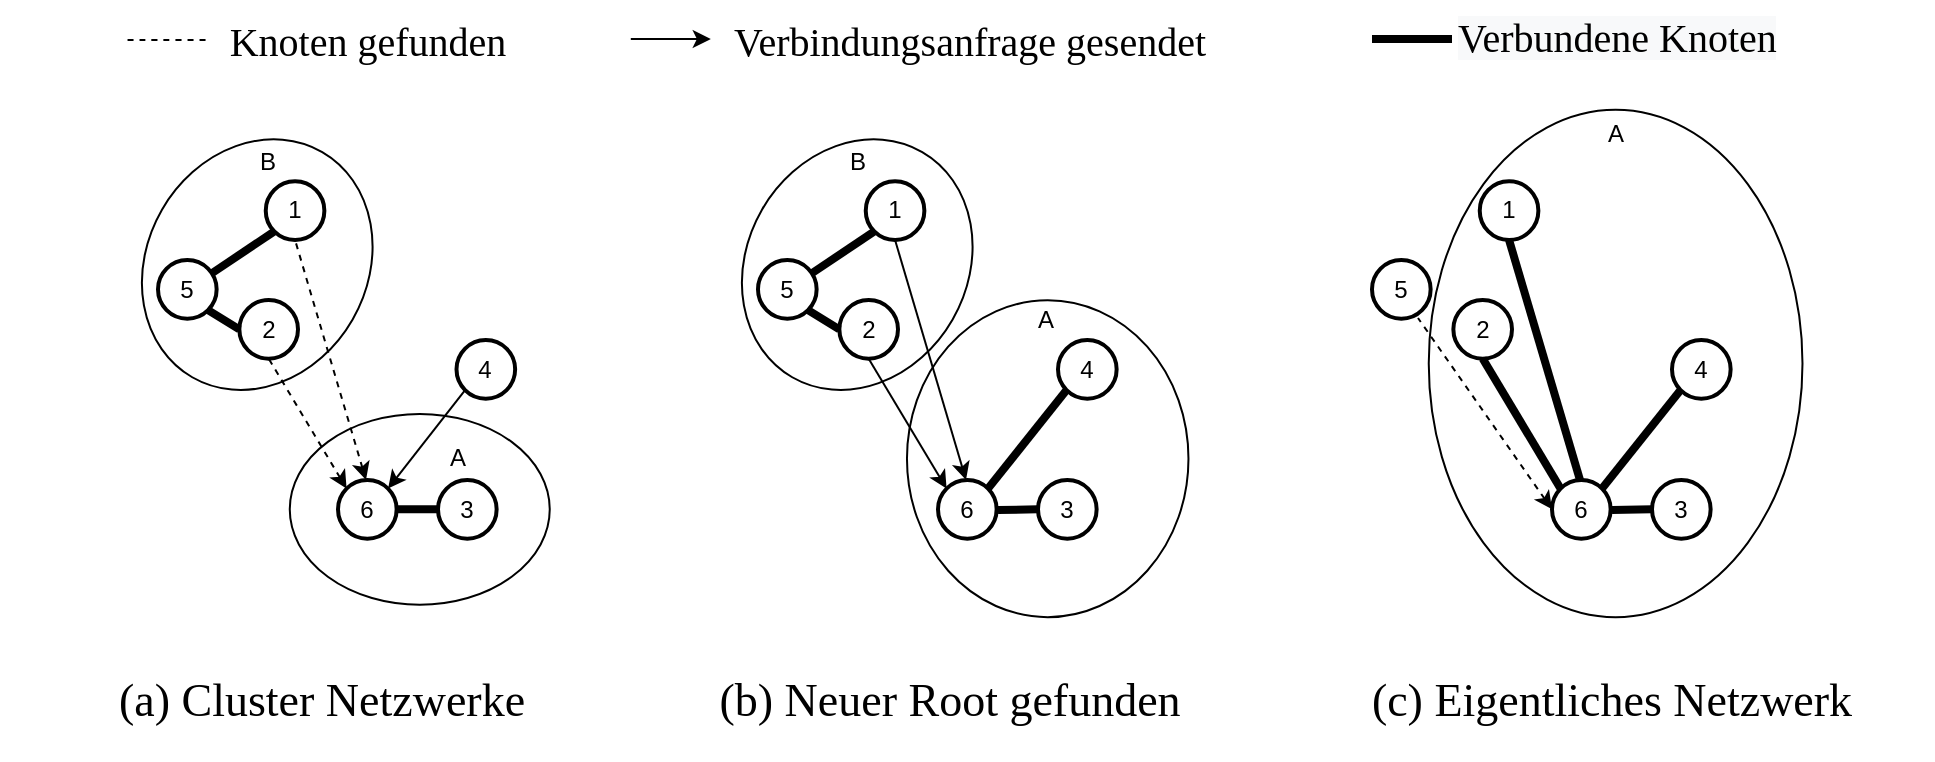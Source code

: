 <mxfile version="13.2.2" type="device"><diagram id="MNFO2ahZDQWtnSLkFPAV" name="Page-1"><mxGraphModel dx="2740" dy="806" grid="1" gridSize="10" guides="1" tooltips="1" connect="1" arrows="1" fold="1" page="1" pageScale="1" pageWidth="827" pageHeight="1169" math="0" shadow="0"><root><mxCell id="0"/><mxCell id="1" parent="0"/><mxCell id="PQ1VJKUsCtPh84PXMYQt-1" value="" style="rounded=0;whiteSpace=wrap;html=1;strokeColor=none;strokeWidth=2;fillColor=#ffffff;fontColor=#000000;" vertex="1" parent="1"><mxGeometry x="-833" y="190" width="300" height="340" as="geometry"/></mxCell><mxCell id="PQ1VJKUsCtPh84PXMYQt-50" value="" style="ellipse;whiteSpace=wrap;html=1;direction=west;rotation=-90;" vertex="1" parent="1"><mxGeometry x="-696.81" y="339.66" width="95.38" height="130" as="geometry"/></mxCell><mxCell id="PQ1VJKUsCtPh84PXMYQt-38" value="" style="ellipse;whiteSpace=wrap;html=1;direction=west;rotation=-60;" vertex="1" parent="1"><mxGeometry x="-795.38" y="227.33" width="130" height="110" as="geometry"/></mxCell><mxCell id="PQ1VJKUsCtPh84PXMYQt-5" value="1" style="ellipse;whiteSpace=wrap;html=1;strokeColor=#000000;strokeWidth=2;fontColor=#000000;" vertex="1" parent="1"><mxGeometry x="-726.13" y="240.68" width="29.32" height="29.32" as="geometry"/></mxCell><mxCell id="PQ1VJKUsCtPh84PXMYQt-7" value="" style="endArrow=none;html=1;strokeWidth=1;fillColor=#1ba1e2;strokeColor=#000000;fontColor=#000000;endFill=0;startArrow=classic;startFill=1;exitX=1;exitY=0;exitDx=0;exitDy=0;entryX=0;entryY=1;entryDx=0;entryDy=0;" edge="1" parent="1" source="PQ1VJKUsCtPh84PXMYQt-43" target="PQ1VJKUsCtPh84PXMYQt-41"><mxGeometry width="50" height="50" relative="1" as="geometry"><mxPoint x="-634.649" y="316.782" as="sourcePoint"/><mxPoint x="-659.047" y="365.261" as="targetPoint"/></mxGeometry></mxCell><mxCell id="PQ1VJKUsCtPh84PXMYQt-37" value="&lt;font face=&quot;Times New Roman&quot; style=&quot;font-size: 23px&quot;&gt;(a) Cluster Netzwerke&lt;/font&gt;" style="text;whiteSpace=wrap;html=1;fontSize=23;fontFamily=Courier New;fontColor=#000000;align=center;" vertex="1" parent="1"><mxGeometry x="-858.01" y="480" width="320" height="40" as="geometry"/></mxCell><mxCell id="PQ1VJKUsCtPh84PXMYQt-39" value="5" style="ellipse;whiteSpace=wrap;html=1;strokeColor=#000000;strokeWidth=2;fontColor=#000000;" vertex="1" parent="1"><mxGeometry x="-780" y="280" width="29.32" height="29.32" as="geometry"/></mxCell><mxCell id="PQ1VJKUsCtPh84PXMYQt-40" value="2" style="ellipse;whiteSpace=wrap;html=1;strokeColor=#000000;strokeWidth=2;fontColor=#000000;" vertex="1" parent="1"><mxGeometry x="-739.32" y="300" width="29.32" height="29.32" as="geometry"/></mxCell><mxCell id="PQ1VJKUsCtPh84PXMYQt-41" value="4" style="ellipse;whiteSpace=wrap;html=1;strokeColor=#000000;strokeWidth=2;fontColor=#000000;" vertex="1" parent="1"><mxGeometry x="-630.75" y="320" width="29.32" height="29.32" as="geometry"/></mxCell><mxCell id="PQ1VJKUsCtPh84PXMYQt-42" value="3" style="ellipse;whiteSpace=wrap;html=1;strokeColor=#000000;strokeWidth=2;fontColor=#000000;" vertex="1" parent="1"><mxGeometry x="-640.0" y="390" width="29.32" height="29.32" as="geometry"/></mxCell><mxCell id="PQ1VJKUsCtPh84PXMYQt-43" value="6" style="ellipse;whiteSpace=wrap;html=1;strokeColor=#000000;strokeWidth=2;fontColor=#000000;" vertex="1" parent="1"><mxGeometry x="-690" y="390" width="29.32" height="29.32" as="geometry"/></mxCell><mxCell id="PQ1VJKUsCtPh84PXMYQt-46" value="" style="endArrow=none;html=1;strokeWidth=1;fillColor=#1ba1e2;strokeColor=#000000;fontColor=#000000;endFill=0;startArrow=classic;startFill=1;exitX=0;exitY=0;exitDx=0;exitDy=0;entryX=0.5;entryY=1;entryDx=0;entryDy=0;dashed=1;" edge="1" parent="1" source="PQ1VJKUsCtPh84PXMYQt-43" target="PQ1VJKUsCtPh84PXMYQt-40"><mxGeometry width="50" height="50" relative="1" as="geometry"><mxPoint x="-654.974" y="404.294" as="sourcePoint"/><mxPoint x="-615.706" y="344.346" as="targetPoint"/></mxGeometry></mxCell><mxCell id="PQ1VJKUsCtPh84PXMYQt-47" value="" style="endArrow=none;html=1;strokeWidth=1;fillColor=#1ba1e2;strokeColor=#000000;fontColor=#000000;endFill=0;startArrow=classic;startFill=1;entryX=0.5;entryY=1;entryDx=0;entryDy=0;dashed=1;" edge="1" parent="1" target="PQ1VJKUsCtPh84PXMYQt-5"><mxGeometry width="50" height="50" relative="1" as="geometry"><mxPoint x="-676" y="390" as="sourcePoint"/><mxPoint x="-714.66" y="339.32" as="targetPoint"/></mxGeometry></mxCell><mxCell id="PQ1VJKUsCtPh84PXMYQt-48" value="" style="endArrow=none;html=1;strokeWidth=4;fillColor=#1ba1e2;strokeColor=#000000;fontColor=#000000;endFill=0;startArrow=none;startFill=0;entryX=0;entryY=1;entryDx=0;entryDy=0;" edge="1" parent="1" source="PQ1VJKUsCtPh84PXMYQt-39" target="PQ1VJKUsCtPh84PXMYQt-5"><mxGeometry width="50" height="50" relative="1" as="geometry"><mxPoint x="-666.0" y="400.0" as="sourcePoint"/><mxPoint x="-701.47" y="280.0" as="targetPoint"/></mxGeometry></mxCell><mxCell id="PQ1VJKUsCtPh84PXMYQt-49" value="" style="endArrow=none;html=1;strokeWidth=4;fillColor=#1ba1e2;strokeColor=#000000;fontColor=#000000;endFill=0;startArrow=none;startFill=0;entryX=0;entryY=0.5;entryDx=0;entryDy=0;exitX=1;exitY=1;exitDx=0;exitDy=0;" edge="1" parent="1" source="PQ1VJKUsCtPh84PXMYQt-39" target="PQ1VJKUsCtPh84PXMYQt-40"><mxGeometry width="50" height="50" relative="1" as="geometry"><mxPoint x="-743.053" y="296.664" as="sourcePoint"/><mxPoint x="-711.836" y="275.706" as="targetPoint"/></mxGeometry></mxCell><mxCell id="PQ1VJKUsCtPh84PXMYQt-97" value="" style="rounded=0;whiteSpace=wrap;html=1;strokeColor=none;strokeWidth=2;fillColor=#ffffff;fontColor=#000000;" vertex="1" parent="1"><mxGeometry x="-533" y="190" width="300" height="340" as="geometry"/></mxCell><mxCell id="PQ1VJKUsCtPh84PXMYQt-98" value="" style="ellipse;whiteSpace=wrap;html=1;direction=west;rotation=-90;" vertex="1" parent="1"><mxGeometry x="-414.35" y="308.98" width="158.42" height="140.75" as="geometry"/></mxCell><mxCell id="PQ1VJKUsCtPh84PXMYQt-99" value="" style="ellipse;whiteSpace=wrap;html=1;direction=west;rotation=-60;" vertex="1" parent="1"><mxGeometry x="-495.38" y="227.33" width="130" height="110" as="geometry"/></mxCell><mxCell id="PQ1VJKUsCtPh84PXMYQt-100" value="1" style="ellipse;whiteSpace=wrap;html=1;strokeColor=#000000;strokeWidth=2;fontColor=#000000;" vertex="1" parent="1"><mxGeometry x="-426.13" y="240.68" width="29.32" height="29.32" as="geometry"/></mxCell><mxCell id="PQ1VJKUsCtPh84PXMYQt-102" value="&lt;font face=&quot;Times New Roman&quot; style=&quot;font-size: 23px&quot;&gt;(b) Neuer Root gefunden&lt;/font&gt;" style="text;whiteSpace=wrap;html=1;fontSize=23;fontFamily=Courier New;fontColor=#000000;align=center;" vertex="1" parent="1"><mxGeometry x="-543.6" y="480" width="320" height="40" as="geometry"/></mxCell><mxCell id="PQ1VJKUsCtPh84PXMYQt-103" value="5" style="ellipse;whiteSpace=wrap;html=1;strokeColor=#000000;strokeWidth=2;fontColor=#000000;" vertex="1" parent="1"><mxGeometry x="-480" y="280" width="29.32" height="29.32" as="geometry"/></mxCell><mxCell id="PQ1VJKUsCtPh84PXMYQt-104" value="2" style="ellipse;whiteSpace=wrap;html=1;strokeColor=#000000;strokeWidth=2;fontColor=#000000;" vertex="1" parent="1"><mxGeometry x="-439.32" y="300" width="29.32" height="29.32" as="geometry"/></mxCell><mxCell id="PQ1VJKUsCtPh84PXMYQt-105" value="4" style="ellipse;whiteSpace=wrap;html=1;strokeColor=#000000;strokeWidth=2;fontColor=#000000;" vertex="1" parent="1"><mxGeometry x="-330" y="320" width="29.32" height="29.32" as="geometry"/></mxCell><mxCell id="PQ1VJKUsCtPh84PXMYQt-106" value="3" style="ellipse;whiteSpace=wrap;html=1;strokeColor=#000000;strokeWidth=2;fontColor=#000000;" vertex="1" parent="1"><mxGeometry x="-340.0" y="390" width="29.32" height="29.32" as="geometry"/></mxCell><mxCell id="PQ1VJKUsCtPh84PXMYQt-107" value="6" style="ellipse;whiteSpace=wrap;html=1;strokeColor=#000000;strokeWidth=2;fontColor=#000000;" vertex="1" parent="1"><mxGeometry x="-390" y="390" width="29.32" height="29.32" as="geometry"/></mxCell><mxCell id="PQ1VJKUsCtPh84PXMYQt-108" value="" style="endArrow=none;html=1;strokeWidth=1;fillColor=#1ba1e2;strokeColor=#000000;fontColor=#000000;endFill=0;startArrow=classic;startFill=1;exitX=0;exitY=0;exitDx=0;exitDy=0;entryX=0.5;entryY=1;entryDx=0;entryDy=0;" edge="1" parent="1" source="PQ1VJKUsCtPh84PXMYQt-107" target="PQ1VJKUsCtPh84PXMYQt-104"><mxGeometry width="50" height="50" relative="1" as="geometry"><mxPoint x="-354.974" y="404.294" as="sourcePoint"/><mxPoint x="-315.706" y="344.346" as="targetPoint"/></mxGeometry></mxCell><mxCell id="PQ1VJKUsCtPh84PXMYQt-109" value="" style="endArrow=none;html=1;strokeWidth=1;fillColor=#1ba1e2;strokeColor=#000000;fontColor=#000000;endFill=0;startArrow=classic;startFill=1;entryX=0.5;entryY=1;entryDx=0;entryDy=0;" edge="1" parent="1" target="PQ1VJKUsCtPh84PXMYQt-100"><mxGeometry width="50" height="50" relative="1" as="geometry"><mxPoint x="-376" y="390" as="sourcePoint"/><mxPoint x="-414.66" y="339.32" as="targetPoint"/></mxGeometry></mxCell><mxCell id="PQ1VJKUsCtPh84PXMYQt-110" value="" style="endArrow=none;html=1;strokeWidth=4;fillColor=#1ba1e2;strokeColor=#000000;fontColor=#000000;endFill=0;startArrow=none;startFill=0;entryX=0;entryY=1;entryDx=0;entryDy=0;" edge="1" parent="1" source="PQ1VJKUsCtPh84PXMYQt-103" target="PQ1VJKUsCtPh84PXMYQt-100"><mxGeometry width="50" height="50" relative="1" as="geometry"><mxPoint x="-366.0" y="400.0" as="sourcePoint"/><mxPoint x="-401.47" y="280.0" as="targetPoint"/></mxGeometry></mxCell><mxCell id="PQ1VJKUsCtPh84PXMYQt-111" value="" style="endArrow=none;html=1;strokeWidth=4;fillColor=#1ba1e2;strokeColor=#000000;fontColor=#000000;endFill=0;startArrow=none;startFill=0;entryX=0;entryY=0.5;entryDx=0;entryDy=0;exitX=1;exitY=1;exitDx=0;exitDy=0;" edge="1" parent="1" source="PQ1VJKUsCtPh84PXMYQt-103" target="PQ1VJKUsCtPh84PXMYQt-104"><mxGeometry width="50" height="50" relative="1" as="geometry"><mxPoint x="-443.053" y="296.664" as="sourcePoint"/><mxPoint x="-411.836" y="275.706" as="targetPoint"/></mxGeometry></mxCell><mxCell id="PQ1VJKUsCtPh84PXMYQt-113" value="" style="endArrow=none;html=1;strokeWidth=4;fillColor=#1ba1e2;strokeColor=#000000;fontColor=#000000;endFill=0;startArrow=none;startFill=0;entryX=0;entryY=0.5;entryDx=0;entryDy=0;exitX=1;exitY=0.5;exitDx=0;exitDy=0;" edge="1" parent="1" source="PQ1VJKUsCtPh84PXMYQt-43" target="PQ1VJKUsCtPh84PXMYQt-42"><mxGeometry width="50" height="50" relative="1" as="geometry"><mxPoint x="-744.974" y="315.026" as="sourcePoint"/><mxPoint x="-729.32" y="324.66" as="targetPoint"/></mxGeometry></mxCell><mxCell id="PQ1VJKUsCtPh84PXMYQt-116" value="" style="endArrow=none;html=1;strokeWidth=4;fillColor=#1ba1e2;strokeColor=#000000;fontColor=#000000;endFill=0;startArrow=none;startFill=0;" edge="1" parent="1" target="PQ1VJKUsCtPh84PXMYQt-106"><mxGeometry width="50" height="50" relative="1" as="geometry"><mxPoint x="-360" y="405" as="sourcePoint"/><mxPoint x="-630.0" y="414.66" as="targetPoint"/></mxGeometry></mxCell><mxCell id="PQ1VJKUsCtPh84PXMYQt-117" value="" style="endArrow=none;html=1;strokeWidth=4;fillColor=#1ba1e2;strokeColor=#000000;fontColor=#000000;endFill=0;startArrow=none;startFill=0;exitX=1;exitY=0;exitDx=0;exitDy=0;entryX=0;entryY=1;entryDx=0;entryDy=0;" edge="1" parent="1" source="PQ1VJKUsCtPh84PXMYQt-107" target="PQ1VJKUsCtPh84PXMYQt-105"><mxGeometry width="50" height="50" relative="1" as="geometry"><mxPoint x="-350" y="415.0" as="sourcePoint"/><mxPoint x="-330.0" y="414.66" as="targetPoint"/></mxGeometry></mxCell><mxCell id="PQ1VJKUsCtPh84PXMYQt-118" value="" style="rounded=0;whiteSpace=wrap;html=1;strokeColor=none;strokeWidth=2;fillColor=#ffffff;fontColor=#000000;" vertex="1" parent="1"><mxGeometry x="-226" y="190" width="300" height="340" as="geometry"/></mxCell><mxCell id="PQ1VJKUsCtPh84PXMYQt-119" value="" style="ellipse;whiteSpace=wrap;html=1;direction=west;rotation=-90;" vertex="1" parent="1"><mxGeometry x="-178.03" y="238.3" width="253.68" height="186.87" as="geometry"/></mxCell><mxCell id="PQ1VJKUsCtPh84PXMYQt-121" value="1" style="ellipse;whiteSpace=wrap;html=1;strokeColor=#000000;strokeWidth=2;fontColor=#000000;" vertex="1" parent="1"><mxGeometry x="-119.13" y="240.68" width="29.32" height="29.32" as="geometry"/></mxCell><mxCell id="PQ1VJKUsCtPh84PXMYQt-122" value="&lt;font face=&quot;Times New Roman&quot; style=&quot;font-size: 23px&quot;&gt;(c) Eigentliches Netzwerk&lt;/font&gt;" style="text;whiteSpace=wrap;html=1;fontSize=23;fontFamily=Courier New;fontColor=#000000;align=center;" vertex="1" parent="1"><mxGeometry x="-212.67" y="480" width="320" height="40" as="geometry"/></mxCell><mxCell id="PQ1VJKUsCtPh84PXMYQt-123" value="5" style="ellipse;whiteSpace=wrap;html=1;strokeColor=#000000;strokeWidth=2;fontColor=#000000;" vertex="1" parent="1"><mxGeometry x="-173" y="280" width="29.32" height="29.32" as="geometry"/></mxCell><mxCell id="PQ1VJKUsCtPh84PXMYQt-124" value="2" style="ellipse;whiteSpace=wrap;html=1;strokeColor=#000000;strokeWidth=2;fontColor=#000000;" vertex="1" parent="1"><mxGeometry x="-132.32" y="300" width="29.32" height="29.32" as="geometry"/></mxCell><mxCell id="PQ1VJKUsCtPh84PXMYQt-125" value="4" style="ellipse;whiteSpace=wrap;html=1;strokeColor=#000000;strokeWidth=2;fontColor=#000000;" vertex="1" parent="1"><mxGeometry x="-23" y="320" width="29.32" height="29.32" as="geometry"/></mxCell><mxCell id="PQ1VJKUsCtPh84PXMYQt-126" value="3" style="ellipse;whiteSpace=wrap;html=1;strokeColor=#000000;strokeWidth=2;fontColor=#000000;" vertex="1" parent="1"><mxGeometry x="-33.0" y="390" width="29.32" height="29.32" as="geometry"/></mxCell><mxCell id="PQ1VJKUsCtPh84PXMYQt-127" value="6" style="ellipse;whiteSpace=wrap;html=1;strokeColor=#000000;strokeWidth=2;fontColor=#000000;" vertex="1" parent="1"><mxGeometry x="-83" y="390" width="29.32" height="29.32" as="geometry"/></mxCell><mxCell id="PQ1VJKUsCtPh84PXMYQt-128" value="" style="endArrow=none;html=1;strokeWidth=4;fillColor=#1ba1e2;strokeColor=#000000;fontColor=#000000;endFill=0;startArrow=none;startFill=0;exitX=0;exitY=0;exitDx=0;exitDy=0;entryX=0.5;entryY=1;entryDx=0;entryDy=0;" edge="1" parent="1" source="PQ1VJKUsCtPh84PXMYQt-127" target="PQ1VJKUsCtPh84PXMYQt-124"><mxGeometry width="50" height="50" relative="1" as="geometry"><mxPoint x="-47.974" y="404.294" as="sourcePoint"/><mxPoint x="-8.706" y="344.346" as="targetPoint"/></mxGeometry></mxCell><mxCell id="PQ1VJKUsCtPh84PXMYQt-129" value="" style="endArrow=none;html=1;strokeWidth=4;fillColor=#1ba1e2;strokeColor=#000000;fontColor=#000000;endFill=0;startArrow=none;startFill=0;entryX=0.5;entryY=1;entryDx=0;entryDy=0;" edge="1" parent="1" target="PQ1VJKUsCtPh84PXMYQt-121"><mxGeometry width="50" height="50" relative="1" as="geometry"><mxPoint x="-69" y="390" as="sourcePoint"/><mxPoint x="-107.66" y="339.32" as="targetPoint"/></mxGeometry></mxCell><mxCell id="PQ1VJKUsCtPh84PXMYQt-132" value="" style="endArrow=none;html=1;strokeWidth=4;fillColor=#1ba1e2;strokeColor=#000000;fontColor=#000000;endFill=0;startArrow=none;startFill=0;" edge="1" parent="1" target="PQ1VJKUsCtPh84PXMYQt-126"><mxGeometry width="50" height="50" relative="1" as="geometry"><mxPoint x="-53" y="405" as="sourcePoint"/><mxPoint x="-323.0" y="414.66" as="targetPoint"/></mxGeometry></mxCell><mxCell id="PQ1VJKUsCtPh84PXMYQt-133" value="" style="endArrow=none;html=1;strokeWidth=4;fillColor=#1ba1e2;strokeColor=#000000;fontColor=#000000;endFill=0;startArrow=none;startFill=0;exitX=1;exitY=0;exitDx=0;exitDy=0;entryX=0;entryY=1;entryDx=0;entryDy=0;" edge="1" parent="1" source="PQ1VJKUsCtPh84PXMYQt-127" target="PQ1VJKUsCtPh84PXMYQt-125"><mxGeometry width="50" height="50" relative="1" as="geometry"><mxPoint x="-43" y="415.0" as="sourcePoint"/><mxPoint x="-23.0" y="414.66" as="targetPoint"/></mxGeometry></mxCell><mxCell id="PQ1VJKUsCtPh84PXMYQt-134" value="" style="endArrow=none;html=1;strokeWidth=1;fillColor=#1ba1e2;strokeColor=#000000;fontColor=#000000;endFill=0;startArrow=classic;startFill=1;dashed=1;exitX=0;exitY=0.5;exitDx=0;exitDy=0;" edge="1" parent="1" source="PQ1VJKUsCtPh84PXMYQt-127"><mxGeometry width="50" height="50" relative="1" as="geometry"><mxPoint x="-666" y="400" as="sourcePoint"/><mxPoint x="-150" y="309" as="targetPoint"/></mxGeometry></mxCell><mxCell id="PQ1VJKUsCtPh84PXMYQt-135" value="" style="endArrow=none;html=1;strokeWidth=1;fillColor=#1ba1e2;strokeColor=#000000;fontColor=#000000;endFill=0;startArrow=none;startFill=0;dashed=1;" edge="1" parent="1"><mxGeometry width="50" height="50" relative="1" as="geometry"><mxPoint x="-756.23" y="170" as="sourcePoint"/><mxPoint x="-796.23" y="170" as="targetPoint"/><Array as="points"><mxPoint x="-780.1" y="170"/></Array></mxGeometry></mxCell><mxCell id="PQ1VJKUsCtPh84PXMYQt-136" value="&lt;font style=&quot;font-size: 20px&quot; face=&quot;Times New Roman&quot;&gt;Knoten gefunden&lt;/font&gt;" style="text;html=1;strokeColor=none;fillColor=none;align=center;verticalAlign=middle;whiteSpace=wrap;rounded=0;" vertex="1" parent="1"><mxGeometry x="-750.1" y="160" width="150" height="20" as="geometry"/></mxCell><mxCell id="PQ1VJKUsCtPh84PXMYQt-137" value="" style="endArrow=none;html=1;strokeWidth=4;fillColor=#1ba1e2;strokeColor=#000000;fontColor=#000000;endFill=0;startArrow=none;startFill=0;" edge="1" parent="1"><mxGeometry width="50" height="50" relative="1" as="geometry"><mxPoint x="-133.0" y="169.5" as="sourcePoint"/><mxPoint x="-173.0" y="169.5" as="targetPoint"/><Array as="points"><mxPoint x="-156.87" y="169.5"/></Array></mxGeometry></mxCell><mxCell id="PQ1VJKUsCtPh84PXMYQt-140" value="" style="endArrow=none;html=1;strokeWidth=1;fillColor=#1ba1e2;strokeColor=#000000;fontColor=#000000;endFill=0;startArrow=classic;startFill=1;" edge="1" parent="1"><mxGeometry width="50" height="50" relative="1" as="geometry"><mxPoint x="-503.6" y="169.5" as="sourcePoint"/><mxPoint x="-543.6" y="169.5" as="targetPoint"/><Array as="points"><mxPoint x="-527.47" y="169.5"/></Array></mxGeometry></mxCell><mxCell id="PQ1VJKUsCtPh84PXMYQt-141" value="&lt;font style=&quot;font-size: 20px&quot; face=&quot;Times New Roman&quot;&gt;Verbindungsanfrage gesendet&lt;/font&gt;" style="text;html=1;strokeColor=none;fillColor=none;align=center;verticalAlign=middle;whiteSpace=wrap;rounded=0;" vertex="1" parent="1"><mxGeometry x="-503.6" y="160" width="260" height="20" as="geometry"/></mxCell><mxCell id="PQ1VJKUsCtPh84PXMYQt-143" value="B" style="text;html=1;strokeColor=none;fillColor=none;align=center;verticalAlign=middle;whiteSpace=wrap;rounded=0;" vertex="1" parent="1"><mxGeometry x="-759.66" y="220.68" width="70" height="20" as="geometry"/></mxCell><mxCell id="PQ1VJKUsCtPh84PXMYQt-144" value="A" style="text;html=1;strokeColor=none;fillColor=none;align=center;verticalAlign=middle;whiteSpace=wrap;rounded=0;" vertex="1" parent="1"><mxGeometry x="-665.38" y="369.35" width="70" height="20" as="geometry"/></mxCell><mxCell id="PQ1VJKUsCtPh84PXMYQt-145" value="A" style="text;html=1;strokeColor=none;fillColor=none;align=center;verticalAlign=middle;whiteSpace=wrap;rounded=0;" vertex="1" parent="1"><mxGeometry x="-370.68" y="300" width="70" height="20" as="geometry"/></mxCell><mxCell id="PQ1VJKUsCtPh84PXMYQt-146" value="B" style="text;html=1;strokeColor=none;fillColor=none;align=center;verticalAlign=middle;whiteSpace=wrap;rounded=0;" vertex="1" parent="1"><mxGeometry x="-465.38" y="220.68" width="70" height="20" as="geometry"/></mxCell><mxCell id="PQ1VJKUsCtPh84PXMYQt-148" value="A" style="text;html=1;strokeColor=none;fillColor=none;align=center;verticalAlign=middle;whiteSpace=wrap;rounded=0;" vertex="1" parent="1"><mxGeometry x="-86.19" y="207.33" width="70" height="20" as="geometry"/></mxCell><mxCell id="PQ1VJKUsCtPh84PXMYQt-152" value="&lt;span style=&quot;color: rgb(0, 0, 0); font-family: &amp;quot;times new roman&amp;quot;; font-size: 20px; font-style: normal; font-weight: 400; letter-spacing: normal; text-align: center; text-indent: 0px; text-transform: none; word-spacing: 0px; background-color: rgb(248, 249, 250); display: inline; float: none;&quot;&gt;Verbundene Knoten&lt;/span&gt;" style="text;whiteSpace=wrap;html=1;" vertex="1" parent="1"><mxGeometry x="-132.32" y="150" width="180" height="30" as="geometry"/></mxCell></root></mxGraphModel></diagram></mxfile>